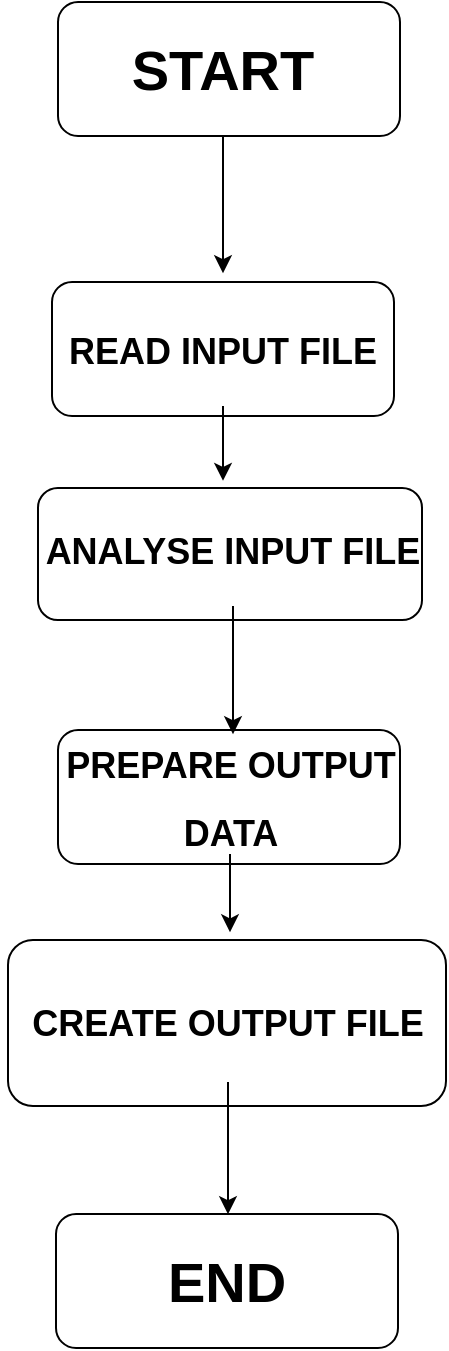 <mxfile version="12.8.4" type="device"><diagram id="C5RBs43oDa-KdzZeNtuy" name="Page-1"><mxGraphModel dx="1093" dy="670" grid="0" gridSize="10" guides="1" tooltips="1" connect="1" arrows="1" fold="1" page="1" pageScale="1" pageWidth="827" pageHeight="1169" math="0" shadow="0"><root><mxCell id="WIyWlLk6GJQsqaUBKTNV-0"/><mxCell id="WIyWlLk6GJQsqaUBKTNV-1" parent="WIyWlLk6GJQsqaUBKTNV-0"/><mxCell id="orGihQbAtzEAJpNMnvRP-14" value="" style="rounded=1;whiteSpace=wrap;html=1;" vertex="1" parent="WIyWlLk6GJQsqaUBKTNV-1"><mxGeometry x="280" y="32" width="171" height="67" as="geometry"/></mxCell><mxCell id="orGihQbAtzEAJpNMnvRP-20" style="edgeStyle=orthogonalEdgeStyle;rounded=0;orthogonalLoop=1;jettySize=auto;html=1;fontSize=28;" edge="1" parent="WIyWlLk6GJQsqaUBKTNV-1" source="orGihQbAtzEAJpNMnvRP-15"><mxGeometry relative="1" as="geometry"><mxPoint x="362.5" y="167.619" as="targetPoint"/></mxGeometry></mxCell><mxCell id="orGihQbAtzEAJpNMnvRP-15" value="START" style="text;html=1;strokeColor=none;fillColor=none;align=center;verticalAlign=middle;whiteSpace=wrap;rounded=0;fontStyle=1;fontSize=28;" vertex="1" parent="WIyWlLk6GJQsqaUBKTNV-1"><mxGeometry x="300" y="32" width="125" height="67" as="geometry"/></mxCell><mxCell id="orGihQbAtzEAJpNMnvRP-16" value="" style="rounded=1;whiteSpace=wrap;html=1;" vertex="1" parent="WIyWlLk6GJQsqaUBKTNV-1"><mxGeometry x="279" y="638" width="171" height="67" as="geometry"/></mxCell><mxCell id="orGihQbAtzEAJpNMnvRP-17" value="END" style="text;html=1;strokeColor=none;fillColor=none;align=center;verticalAlign=middle;whiteSpace=wrap;rounded=0;fontStyle=1;fontSize=28;" vertex="1" parent="WIyWlLk6GJQsqaUBKTNV-1"><mxGeometry x="302" y="638" width="125" height="67" as="geometry"/></mxCell><mxCell id="orGihQbAtzEAJpNMnvRP-31" value="" style="rounded=1;whiteSpace=wrap;html=1;" vertex="1" parent="WIyWlLk6GJQsqaUBKTNV-1"><mxGeometry x="277" y="172" width="171" height="67" as="geometry"/></mxCell><mxCell id="orGihQbAtzEAJpNMnvRP-45" style="edgeStyle=orthogonalEdgeStyle;rounded=0;orthogonalLoop=1;jettySize=auto;html=1;fontSize=28;" edge="1" parent="WIyWlLk6GJQsqaUBKTNV-1" source="orGihQbAtzEAJpNMnvRP-32"><mxGeometry relative="1" as="geometry"><mxPoint x="362.5" y="271.429" as="targetPoint"/></mxGeometry></mxCell><mxCell id="orGihQbAtzEAJpNMnvRP-32" value="&lt;font style=&quot;font-size: 18px&quot;&gt;READ INPUT FILE&lt;/font&gt;" style="text;html=1;strokeColor=none;fillColor=none;align=center;verticalAlign=middle;whiteSpace=wrap;rounded=0;fontStyle=1;fontSize=28;" vertex="1" parent="WIyWlLk6GJQsqaUBKTNV-1"><mxGeometry x="251" y="172" width="223" height="62" as="geometry"/></mxCell><mxCell id="orGihQbAtzEAJpNMnvRP-33" value="" style="rounded=1;whiteSpace=wrap;html=1;" vertex="1" parent="WIyWlLk6GJQsqaUBKTNV-1"><mxGeometry x="270" y="275" width="192" height="66" as="geometry"/></mxCell><mxCell id="orGihQbAtzEAJpNMnvRP-35" value="" style="rounded=1;whiteSpace=wrap;html=1;" vertex="1" parent="WIyWlLk6GJQsqaUBKTNV-1"><mxGeometry x="280" y="396" width="171" height="67" as="geometry"/></mxCell><mxCell id="orGihQbAtzEAJpNMnvRP-47" style="edgeStyle=orthogonalEdgeStyle;rounded=0;orthogonalLoop=1;jettySize=auto;html=1;fontSize=28;" edge="1" parent="WIyWlLk6GJQsqaUBKTNV-1" source="orGihQbAtzEAJpNMnvRP-37"><mxGeometry relative="1" as="geometry"><mxPoint x="367.5" y="398.095" as="targetPoint"/></mxGeometry></mxCell><mxCell id="orGihQbAtzEAJpNMnvRP-37" value="&lt;span style=&quot;font-size: 18px&quot;&gt;ANALYSE INPUT FILE&lt;/span&gt;" style="text;html=1;strokeColor=none;fillColor=none;align=center;verticalAlign=middle;whiteSpace=wrap;rounded=0;fontStyle=1;fontSize=28;" vertex="1" parent="WIyWlLk6GJQsqaUBKTNV-1"><mxGeometry x="265" y="272" width="205" height="62" as="geometry"/></mxCell><mxCell id="orGihQbAtzEAJpNMnvRP-49" style="edgeStyle=orthogonalEdgeStyle;rounded=0;orthogonalLoop=1;jettySize=auto;html=1;fontSize=28;" edge="1" parent="WIyWlLk6GJQsqaUBKTNV-1" source="orGihQbAtzEAJpNMnvRP-38"><mxGeometry relative="1" as="geometry"><mxPoint x="366" y="497.143" as="targetPoint"/></mxGeometry></mxCell><mxCell id="orGihQbAtzEAJpNMnvRP-38" value="&lt;span style=&quot;font-size: 18px&quot;&gt;PREPARE OUTPUT DATA&lt;/span&gt;" style="text;html=1;strokeColor=none;fillColor=none;align=center;verticalAlign=middle;whiteSpace=wrap;rounded=0;fontStyle=1;fontSize=28;" vertex="1" parent="WIyWlLk6GJQsqaUBKTNV-1"><mxGeometry x="263.5" y="396" width="205" height="62" as="geometry"/></mxCell><mxCell id="orGihQbAtzEAJpNMnvRP-39" value="" style="rounded=1;whiteSpace=wrap;html=1;" vertex="1" parent="WIyWlLk6GJQsqaUBKTNV-1"><mxGeometry x="255" y="501" width="219" height="83" as="geometry"/></mxCell><mxCell id="orGihQbAtzEAJpNMnvRP-60" style="edgeStyle=orthogonalEdgeStyle;rounded=0;orthogonalLoop=1;jettySize=auto;html=1;fontSize=28;" edge="1" parent="WIyWlLk6GJQsqaUBKTNV-1" source="orGihQbAtzEAJpNMnvRP-41"><mxGeometry relative="1" as="geometry"><mxPoint x="365" y="638.095" as="targetPoint"/></mxGeometry></mxCell><mxCell id="orGihQbAtzEAJpNMnvRP-41" value="&lt;span style=&quot;font-size: 18px&quot;&gt;CREATE OUTPUT FILE&lt;/span&gt;" style="text;html=1;strokeColor=none;fillColor=none;align=center;verticalAlign=middle;whiteSpace=wrap;rounded=0;fontStyle=1;fontSize=28;" vertex="1" parent="WIyWlLk6GJQsqaUBKTNV-1"><mxGeometry x="260" y="506" width="210" height="66" as="geometry"/></mxCell></root></mxGraphModel></diagram></mxfile>